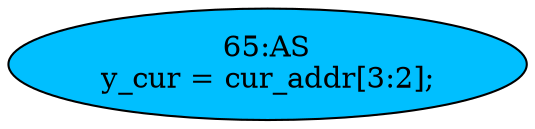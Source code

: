 strict digraph "" {
	node [label="\N"];
	"65:AS"	 [ast="<pyverilog.vparser.ast.Assign object at 0x7fdf564d1450>",
		def_var="['y_cur']",
		fillcolor=deepskyblue,
		label="65:AS
y_cur = cur_addr[3:2];",
		statements="[]",
		style=filled,
		typ=Assign,
		use_var="['cur_addr']"];
}
